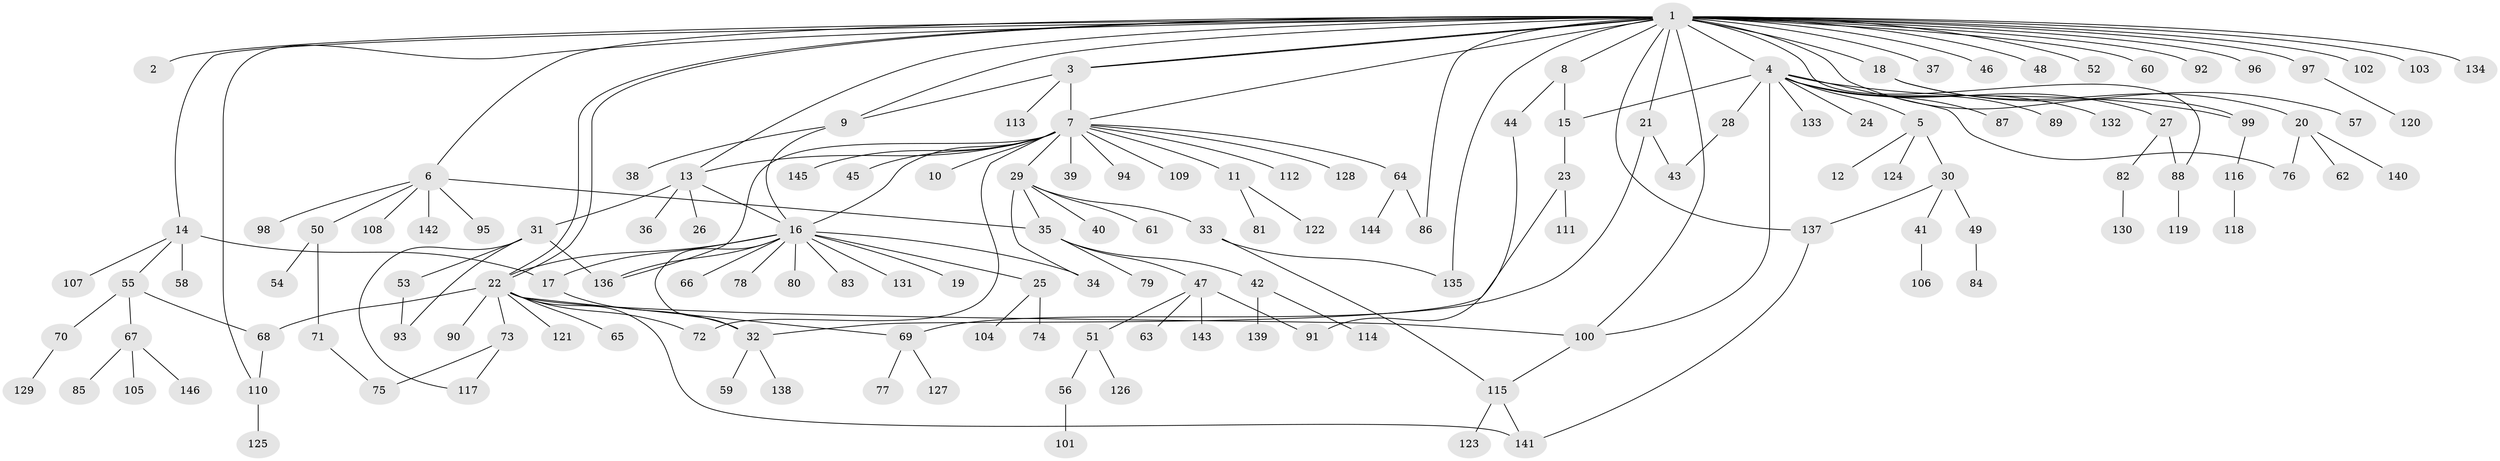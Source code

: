 // coarse degree distribution, {29: 0.009615384615384616, 1: 0.5096153846153846, 3: 0.17307692307692307, 12: 0.009615384615384616, 6: 0.009615384615384616, 16: 0.009615384615384616, 2: 0.17307692307692307, 5: 0.019230769230769232, 4: 0.057692307692307696, 14: 0.009615384615384616, 9: 0.009615384615384616, 7: 0.009615384615384616}
// Generated by graph-tools (version 1.1) at 2025/50/03/04/25 22:50:35]
// undirected, 146 vertices, 181 edges
graph export_dot {
  node [color=gray90,style=filled];
  1;
  2;
  3;
  4;
  5;
  6;
  7;
  8;
  9;
  10;
  11;
  12;
  13;
  14;
  15;
  16;
  17;
  18;
  19;
  20;
  21;
  22;
  23;
  24;
  25;
  26;
  27;
  28;
  29;
  30;
  31;
  32;
  33;
  34;
  35;
  36;
  37;
  38;
  39;
  40;
  41;
  42;
  43;
  44;
  45;
  46;
  47;
  48;
  49;
  50;
  51;
  52;
  53;
  54;
  55;
  56;
  57;
  58;
  59;
  60;
  61;
  62;
  63;
  64;
  65;
  66;
  67;
  68;
  69;
  70;
  71;
  72;
  73;
  74;
  75;
  76;
  77;
  78;
  79;
  80;
  81;
  82;
  83;
  84;
  85;
  86;
  87;
  88;
  89;
  90;
  91;
  92;
  93;
  94;
  95;
  96;
  97;
  98;
  99;
  100;
  101;
  102;
  103;
  104;
  105;
  106;
  107;
  108;
  109;
  110;
  111;
  112;
  113;
  114;
  115;
  116;
  117;
  118;
  119;
  120;
  121;
  122;
  123;
  124;
  125;
  126;
  127;
  128;
  129;
  130;
  131;
  132;
  133;
  134;
  135;
  136;
  137;
  138;
  139;
  140;
  141;
  142;
  143;
  144;
  145;
  146;
  1 -- 2;
  1 -- 3;
  1 -- 3;
  1 -- 4;
  1 -- 6;
  1 -- 7;
  1 -- 8;
  1 -- 9;
  1 -- 13;
  1 -- 14;
  1 -- 18;
  1 -- 21;
  1 -- 22;
  1 -- 22;
  1 -- 37;
  1 -- 46;
  1 -- 48;
  1 -- 52;
  1 -- 60;
  1 -- 86;
  1 -- 88;
  1 -- 92;
  1 -- 96;
  1 -- 97;
  1 -- 99;
  1 -- 100;
  1 -- 102;
  1 -- 103;
  1 -- 110;
  1 -- 134;
  1 -- 135;
  1 -- 137;
  3 -- 7;
  3 -- 9;
  3 -- 113;
  4 -- 5;
  4 -- 15;
  4 -- 24;
  4 -- 27;
  4 -- 28;
  4 -- 76;
  4 -- 87;
  4 -- 89;
  4 -- 99;
  4 -- 100;
  4 -- 132;
  4 -- 133;
  5 -- 12;
  5 -- 30;
  5 -- 124;
  6 -- 35;
  6 -- 50;
  6 -- 95;
  6 -- 98;
  6 -- 108;
  6 -- 142;
  7 -- 10;
  7 -- 11;
  7 -- 13;
  7 -- 16;
  7 -- 29;
  7 -- 39;
  7 -- 45;
  7 -- 64;
  7 -- 72;
  7 -- 94;
  7 -- 109;
  7 -- 112;
  7 -- 128;
  7 -- 136;
  7 -- 145;
  8 -- 15;
  8 -- 44;
  9 -- 16;
  9 -- 38;
  11 -- 81;
  11 -- 122;
  13 -- 16;
  13 -- 26;
  13 -- 31;
  13 -- 36;
  14 -- 17;
  14 -- 55;
  14 -- 58;
  14 -- 107;
  15 -- 23;
  16 -- 17;
  16 -- 19;
  16 -- 22;
  16 -- 25;
  16 -- 32;
  16 -- 34;
  16 -- 66;
  16 -- 78;
  16 -- 80;
  16 -- 83;
  16 -- 131;
  16 -- 136;
  17 -- 32;
  18 -- 20;
  18 -- 57;
  20 -- 62;
  20 -- 76;
  20 -- 140;
  21 -- 43;
  21 -- 69;
  22 -- 65;
  22 -- 68;
  22 -- 69;
  22 -- 72;
  22 -- 73;
  22 -- 90;
  22 -- 100;
  22 -- 121;
  22 -- 141;
  23 -- 32;
  23 -- 111;
  25 -- 74;
  25 -- 104;
  27 -- 82;
  27 -- 88;
  28 -- 43;
  29 -- 33;
  29 -- 34;
  29 -- 35;
  29 -- 40;
  29 -- 61;
  30 -- 41;
  30 -- 49;
  30 -- 137;
  31 -- 53;
  31 -- 93;
  31 -- 117;
  31 -- 136;
  32 -- 59;
  32 -- 138;
  33 -- 115;
  33 -- 135;
  35 -- 42;
  35 -- 47;
  35 -- 79;
  41 -- 106;
  42 -- 114;
  42 -- 139;
  44 -- 91;
  47 -- 51;
  47 -- 63;
  47 -- 91;
  47 -- 143;
  49 -- 84;
  50 -- 54;
  50 -- 71;
  51 -- 56;
  51 -- 126;
  53 -- 93;
  55 -- 67;
  55 -- 68;
  55 -- 70;
  56 -- 101;
  64 -- 86;
  64 -- 144;
  67 -- 85;
  67 -- 105;
  67 -- 146;
  68 -- 110;
  69 -- 77;
  69 -- 127;
  70 -- 129;
  71 -- 75;
  73 -- 75;
  73 -- 117;
  82 -- 130;
  88 -- 119;
  97 -- 120;
  99 -- 116;
  100 -- 115;
  110 -- 125;
  115 -- 123;
  115 -- 141;
  116 -- 118;
  137 -- 141;
}
